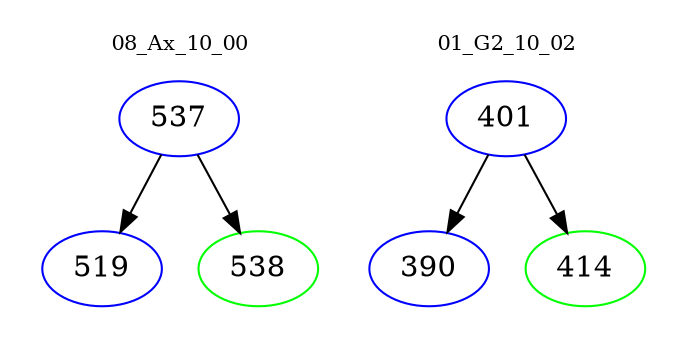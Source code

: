 digraph{
subgraph cluster_0 {
color = white
label = "08_Ax_10_00";
fontsize=10;
T0_537 [label="537", color="blue"]
T0_537 -> T0_519 [color="black"]
T0_519 [label="519", color="blue"]
T0_537 -> T0_538 [color="black"]
T0_538 [label="538", color="green"]
}
subgraph cluster_1 {
color = white
label = "01_G2_10_02";
fontsize=10;
T1_401 [label="401", color="blue"]
T1_401 -> T1_390 [color="black"]
T1_390 [label="390", color="blue"]
T1_401 -> T1_414 [color="black"]
T1_414 [label="414", color="green"]
}
}
